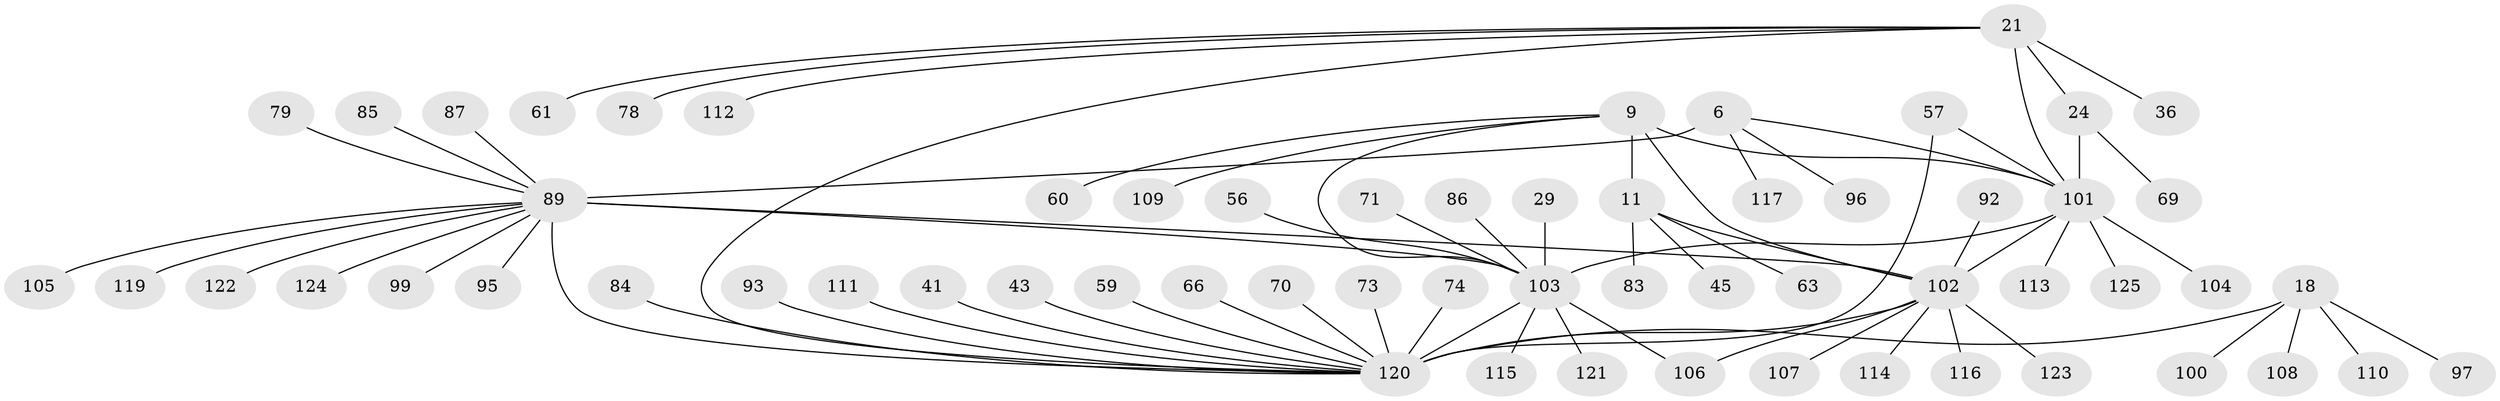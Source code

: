 // original degree distribution, {12: 0.032, 9: 0.032, 8: 0.04, 6: 0.024, 7: 0.056, 14: 0.008, 10: 0.016, 11: 0.008, 5: 0.024, 1: 0.592, 2: 0.136, 3: 0.024, 4: 0.008}
// Generated by graph-tools (version 1.1) at 2025/58/03/04/25 21:58:00]
// undirected, 62 vertices, 72 edges
graph export_dot {
graph [start="1"]
  node [color=gray90,style=filled];
  6 [super="+5"];
  9 [super="+8"];
  11 [super="+10"];
  18 [super="+16"];
  21 [super="+20"];
  24 [super="+22"];
  29 [super="+28"];
  36;
  41;
  43 [super="+35"];
  45 [super="+44"];
  56;
  57;
  59;
  60;
  61;
  63;
  66;
  69;
  70;
  71;
  73;
  74 [super="+52"];
  78;
  79;
  83;
  84;
  85;
  86;
  87 [super="+68"];
  89 [super="+4+31+49+53+58+64"];
  92;
  93;
  95;
  96 [super="+82"];
  97 [super="+55"];
  99 [super="+80"];
  100;
  101 [super="+42+98"];
  102 [super="+88"];
  103 [super="+37+50+51+27+46"];
  104;
  105;
  106 [super="+94"];
  107;
  108;
  109;
  110;
  111;
  112;
  113;
  114;
  115 [super="+90"];
  116 [super="+67"];
  117;
  119;
  120 [super="+76+91+17+38"];
  121;
  122;
  123;
  124 [super="+34"];
  125 [super="+118"];
  6 -- 117;
  6 -- 96;
  6 -- 89 [weight=8];
  6 -- 101;
  9 -- 11 [weight=4];
  9 -- 109;
  9 -- 60;
  9 -- 103;
  9 -- 101;
  9 -- 102 [weight=4];
  11 -- 63;
  11 -- 83;
  11 -- 45;
  11 -- 102 [weight=4];
  18 -- 108;
  18 -- 100;
  18 -- 110;
  18 -- 97;
  18 -- 120 [weight=8];
  21 -- 24 [weight=4];
  21 -- 36;
  21 -- 78;
  21 -- 112;
  21 -- 61;
  21 -- 120 [weight=2];
  21 -- 101 [weight=4];
  24 -- 69;
  24 -- 101 [weight=4];
  29 -- 103 [weight=8];
  41 -- 120;
  43 -- 120;
  56 -- 103;
  57 -- 120;
  57 -- 101;
  59 -- 120;
  66 -- 120;
  70 -- 120;
  71 -- 103;
  73 -- 120;
  74 -- 120;
  79 -- 89;
  84 -- 120;
  85 -- 89;
  86 -- 103;
  87 -- 89;
  89 -- 120 [weight=2];
  89 -- 95;
  89 -- 99;
  89 -- 122;
  89 -- 103;
  89 -- 105;
  89 -- 119;
  89 -- 124;
  89 -- 102;
  92 -- 102;
  93 -- 120;
  101 -- 103;
  101 -- 104;
  101 -- 113;
  101 -- 125;
  101 -- 102;
  102 -- 106;
  102 -- 107;
  102 -- 114;
  102 -- 116;
  102 -- 120 [weight=2];
  102 -- 123;
  103 -- 106;
  103 -- 115;
  103 -- 121;
  103 -- 120;
  111 -- 120;
}
